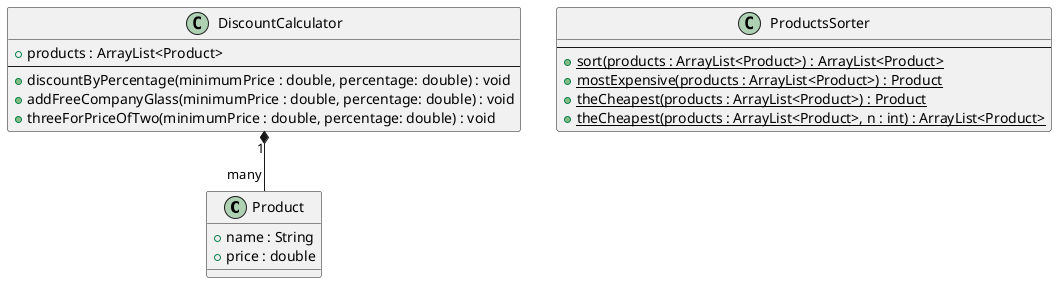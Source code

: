 @startuml test


class Product {
    + name : String
    + price : double
}

DiscountCalculator "1" *-- "many" Product

class DiscountCalculator {
    + products : ArrayList<Product>
    ----
    + discountByPercentage(minimumPrice : double, percentage: double) : void
    + addFreeCompanyGlass(minimumPrice : double, percentage: double) : void
    + threeForPriceOfTwo(minimumPrice : double, percentage: double) : void
}

class ProductsSorter {
    ----
    + {static}  sort(products : ArrayList<Product>) : ArrayList<Product>
    + {static}  mostExpensive(products : ArrayList<Product>) : Product
    + {static}  theCheapest(products : ArrayList<Product>) : Product
    + {static}  theCheapest(products : ArrayList<Product>, n : int) : ArrayList<Product>
}

@enduml